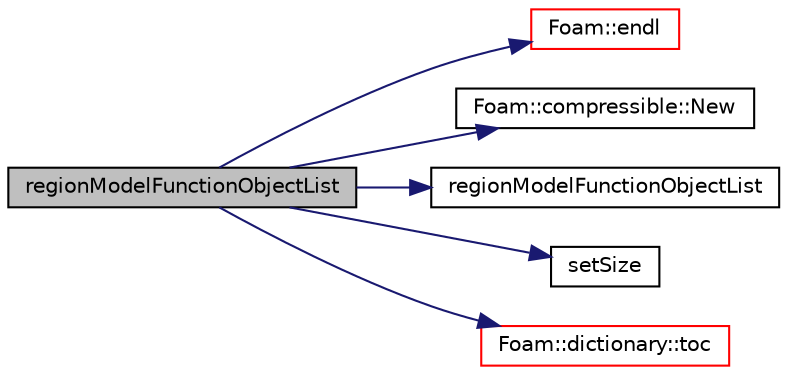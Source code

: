 digraph "regionModelFunctionObjectList"
{
  bgcolor="transparent";
  edge [fontname="Helvetica",fontsize="10",labelfontname="Helvetica",labelfontsize="10"];
  node [fontname="Helvetica",fontsize="10",shape=record];
  rankdir="LR";
  Node1 [label="regionModelFunctionObjectList",height=0.2,width=0.4,color="black", fillcolor="grey75", style="filled", fontcolor="black"];
  Node1 -> Node2 [color="midnightblue",fontsize="10",style="solid",fontname="Helvetica"];
  Node2 [label="Foam::endl",height=0.2,width=0.4,color="red",URL="$a10733.html#a2db8fe02a0d3909e9351bb4275b23ce4",tooltip="Add newline and flush stream. "];
  Node1 -> Node3 [color="midnightblue",fontsize="10",style="solid",fontname="Helvetica"];
  Node3 [label="Foam::compressible::New",height=0.2,width=0.4,color="black",URL="$a10740.html#ac8bda880d4c66ce83b8278cc6db08df1"];
  Node1 -> Node4 [color="midnightblue",fontsize="10",style="solid",fontname="Helvetica"];
  Node4 [label="regionModelFunctionObjectList",height=0.2,width=0.4,color="black",URL="$a02140.html#a882e6e0923c2f628a504cf1d07184556",tooltip="Null constructor. "];
  Node1 -> Node5 [color="midnightblue",fontsize="10",style="solid",fontname="Helvetica"];
  Node5 [label="setSize",height=0.2,width=0.4,color="black",URL="$a03926.html#a6f8d72476baf295a054f72dfbc9c61c3"];
  Node1 -> Node6 [color="midnightblue",fontsize="10",style="solid",fontname="Helvetica"];
  Node6 [label="Foam::dictionary::toc",height=0.2,width=0.4,color="red",URL="$a00523.html#a0f6e0082a283505ed197ce3e0498326b",tooltip="Return the table of contents. "];
}
